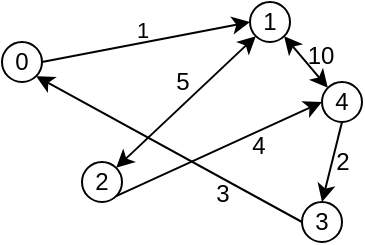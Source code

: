 <mxfile version="16.5.1" type="device"><diagram id="cecw6dAOO-H2E0liViHT" name="Страница 1"><mxGraphModel dx="367" dy="286" grid="1" gridSize="10" guides="1" tooltips="1" connect="1" arrows="1" fold="1" page="1" pageScale="1" pageWidth="827" pageHeight="1169" math="0" shadow="0"><root><mxCell id="0"/><mxCell id="1" parent="0"/><mxCell id="3lAiDD7cSJyB_m3J2PoS-7" style="rounded=0;orthogonalLoop=1;jettySize=auto;html=1;exitX=1;exitY=0.5;exitDx=0;exitDy=0;entryX=0;entryY=0.5;entryDx=0;entryDy=0;" edge="1" parent="1" source="3lAiDD7cSJyB_m3J2PoS-1" target="3lAiDD7cSJyB_m3J2PoS-2"><mxGeometry relative="1" as="geometry"/></mxCell><mxCell id="3lAiDD7cSJyB_m3J2PoS-15" value="1" style="edgeLabel;html=1;align=center;verticalAlign=middle;resizable=0;points=[];labelBackgroundColor=none;" vertex="1" connectable="0" parent="3lAiDD7cSJyB_m3J2PoS-7"><mxGeometry x="-0.148" y="2" relative="1" as="geometry"><mxPoint x="6" y="-6" as="offset"/></mxGeometry></mxCell><mxCell id="3lAiDD7cSJyB_m3J2PoS-1" value="0" style="ellipse;whiteSpace=wrap;html=1;aspect=fixed;" vertex="1" parent="1"><mxGeometry x="270" y="210" width="20" height="20" as="geometry"/></mxCell><mxCell id="3lAiDD7cSJyB_m3J2PoS-10" style="edgeStyle=none;rounded=0;orthogonalLoop=1;jettySize=auto;html=1;exitX=0;exitY=1;exitDx=0;exitDy=0;entryX=1;entryY=0;entryDx=0;entryDy=0;startArrow=classic;startFill=1;" edge="1" parent="1" source="3lAiDD7cSJyB_m3J2PoS-2" target="3lAiDD7cSJyB_m3J2PoS-3"><mxGeometry relative="1" as="geometry"/></mxCell><mxCell id="3lAiDD7cSJyB_m3J2PoS-11" style="edgeStyle=none;rounded=0;orthogonalLoop=1;jettySize=auto;html=1;exitX=1;exitY=1;exitDx=0;exitDy=0;entryX=0;entryY=0;entryDx=0;entryDy=0;startArrow=classic;startFill=1;" edge="1" parent="1" source="3lAiDD7cSJyB_m3J2PoS-2" target="3lAiDD7cSJyB_m3J2PoS-5"><mxGeometry relative="1" as="geometry"/></mxCell><mxCell id="3lAiDD7cSJyB_m3J2PoS-2" value="1" style="ellipse;whiteSpace=wrap;html=1;aspect=fixed;" vertex="1" parent="1"><mxGeometry x="394" y="190" width="20" height="20" as="geometry"/></mxCell><mxCell id="3lAiDD7cSJyB_m3J2PoS-14" style="edgeStyle=none;rounded=0;orthogonalLoop=1;jettySize=auto;html=1;exitX=1;exitY=1;exitDx=0;exitDy=0;entryX=0;entryY=0.5;entryDx=0;entryDy=0;startArrow=none;startFill=0;" edge="1" parent="1" source="3lAiDD7cSJyB_m3J2PoS-3" target="3lAiDD7cSJyB_m3J2PoS-5"><mxGeometry relative="1" as="geometry"/></mxCell><mxCell id="3lAiDD7cSJyB_m3J2PoS-3" value="2" style="ellipse;whiteSpace=wrap;html=1;aspect=fixed;" vertex="1" parent="1"><mxGeometry x="310" y="270" width="20" height="20" as="geometry"/></mxCell><mxCell id="3lAiDD7cSJyB_m3J2PoS-13" style="edgeStyle=none;rounded=0;orthogonalLoop=1;jettySize=auto;html=1;exitX=0;exitY=0.5;exitDx=0;exitDy=0;entryX=1;entryY=1;entryDx=0;entryDy=0;startArrow=none;startFill=0;" edge="1" parent="1" source="3lAiDD7cSJyB_m3J2PoS-4" target="3lAiDD7cSJyB_m3J2PoS-1"><mxGeometry relative="1" as="geometry"/></mxCell><mxCell id="3lAiDD7cSJyB_m3J2PoS-4" value="3" style="ellipse;whiteSpace=wrap;html=1;aspect=fixed;" vertex="1" parent="1"><mxGeometry x="420" y="290" width="20" height="20" as="geometry"/></mxCell><mxCell id="3lAiDD7cSJyB_m3J2PoS-12" style="edgeStyle=none;rounded=0;orthogonalLoop=1;jettySize=auto;html=1;exitX=0.5;exitY=1;exitDx=0;exitDy=0;entryX=0.5;entryY=0;entryDx=0;entryDy=0;startArrow=none;startFill=0;" edge="1" parent="1" source="3lAiDD7cSJyB_m3J2PoS-5" target="3lAiDD7cSJyB_m3J2PoS-4"><mxGeometry relative="1" as="geometry"/></mxCell><mxCell id="3lAiDD7cSJyB_m3J2PoS-5" value="4" style="ellipse;whiteSpace=wrap;html=1;aspect=fixed;" vertex="1" parent="1"><mxGeometry x="430" y="230" width="20" height="20" as="geometry"/></mxCell><mxCell id="3lAiDD7cSJyB_m3J2PoS-16" value="5" style="text;html=1;align=center;verticalAlign=middle;resizable=0;points=[];autosize=1;strokeColor=none;fillColor=none;" vertex="1" parent="1"><mxGeometry x="350" y="220" width="20" height="20" as="geometry"/></mxCell><mxCell id="3lAiDD7cSJyB_m3J2PoS-18" value="10" style="text;html=1;align=center;verticalAlign=middle;resizable=0;points=[];autosize=1;strokeColor=none;fillColor=none;" vertex="1" parent="1"><mxGeometry x="414" y="207" width="30" height="20" as="geometry"/></mxCell><mxCell id="3lAiDD7cSJyB_m3J2PoS-19" value="4" style="text;html=1;align=center;verticalAlign=middle;resizable=0;points=[];autosize=1;strokeColor=none;fillColor=none;" vertex="1" parent="1"><mxGeometry x="388" y="252" width="20" height="20" as="geometry"/></mxCell><mxCell id="3lAiDD7cSJyB_m3J2PoS-20" value="2" style="text;html=1;align=center;verticalAlign=middle;resizable=0;points=[];autosize=1;strokeColor=none;fillColor=none;" vertex="1" parent="1"><mxGeometry x="430" y="260" width="20" height="20" as="geometry"/></mxCell><mxCell id="3lAiDD7cSJyB_m3J2PoS-21" value="3" style="text;html=1;align=center;verticalAlign=middle;resizable=0;points=[];autosize=1;strokeColor=none;fillColor=none;" vertex="1" parent="1"><mxGeometry x="370" y="276" width="20" height="20" as="geometry"/></mxCell></root></mxGraphModel></diagram></mxfile>